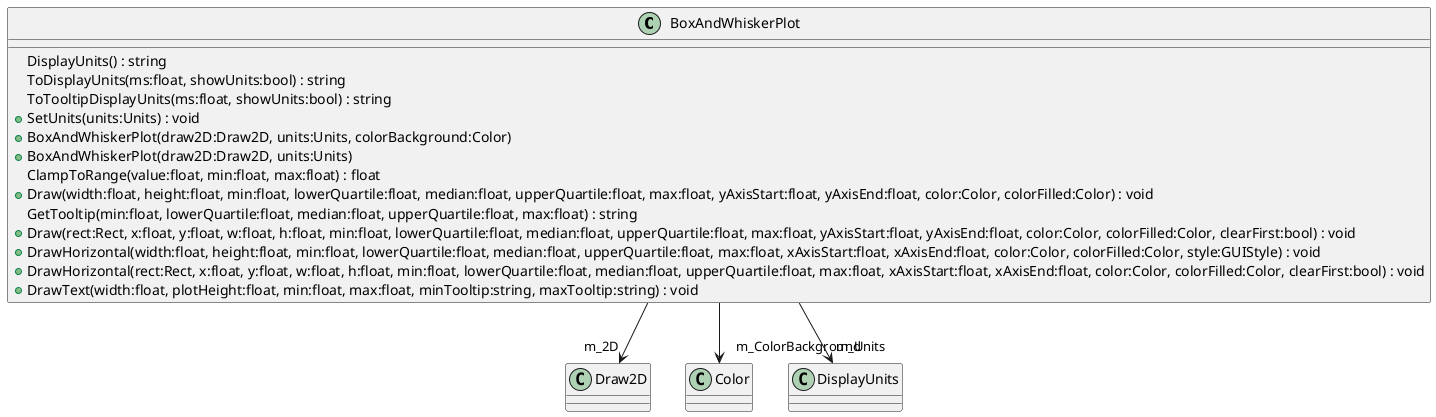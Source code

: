 @startuml
class BoxAndWhiskerPlot {
    DisplayUnits() : string
    ToDisplayUnits(ms:float, showUnits:bool) : string
    ToTooltipDisplayUnits(ms:float, showUnits:bool) : string
    + SetUnits(units:Units) : void
    + BoxAndWhiskerPlot(draw2D:Draw2D, units:Units, colorBackground:Color)
    + BoxAndWhiskerPlot(draw2D:Draw2D, units:Units)
    ClampToRange(value:float, min:float, max:float) : float
    + Draw(width:float, height:float, min:float, lowerQuartile:float, median:float, upperQuartile:float, max:float, yAxisStart:float, yAxisEnd:float, color:Color, colorFilled:Color) : void
    GetTooltip(min:float, lowerQuartile:float, median:float, upperQuartile:float, max:float) : string
    + Draw(rect:Rect, x:float, y:float, w:float, h:float, min:float, lowerQuartile:float, median:float, upperQuartile:float, max:float, yAxisStart:float, yAxisEnd:float, color:Color, colorFilled:Color, clearFirst:bool) : void
    + DrawHorizontal(width:float, height:float, min:float, lowerQuartile:float, median:float, upperQuartile:float, max:float, xAxisStart:float, xAxisEnd:float, color:Color, colorFilled:Color, style:GUIStyle) : void
    + DrawHorizontal(rect:Rect, x:float, y:float, w:float, h:float, min:float, lowerQuartile:float, median:float, upperQuartile:float, max:float, xAxisStart:float, xAxisEnd:float, color:Color, colorFilled:Color, clearFirst:bool) : void
    + DrawText(width:float, plotHeight:float, min:float, max:float, minTooltip:string, maxTooltip:string) : void
}
BoxAndWhiskerPlot --> "m_2D" Draw2D
BoxAndWhiskerPlot --> "m_ColorBackground" Color
BoxAndWhiskerPlot --> "m_Units" DisplayUnits
@enduml
